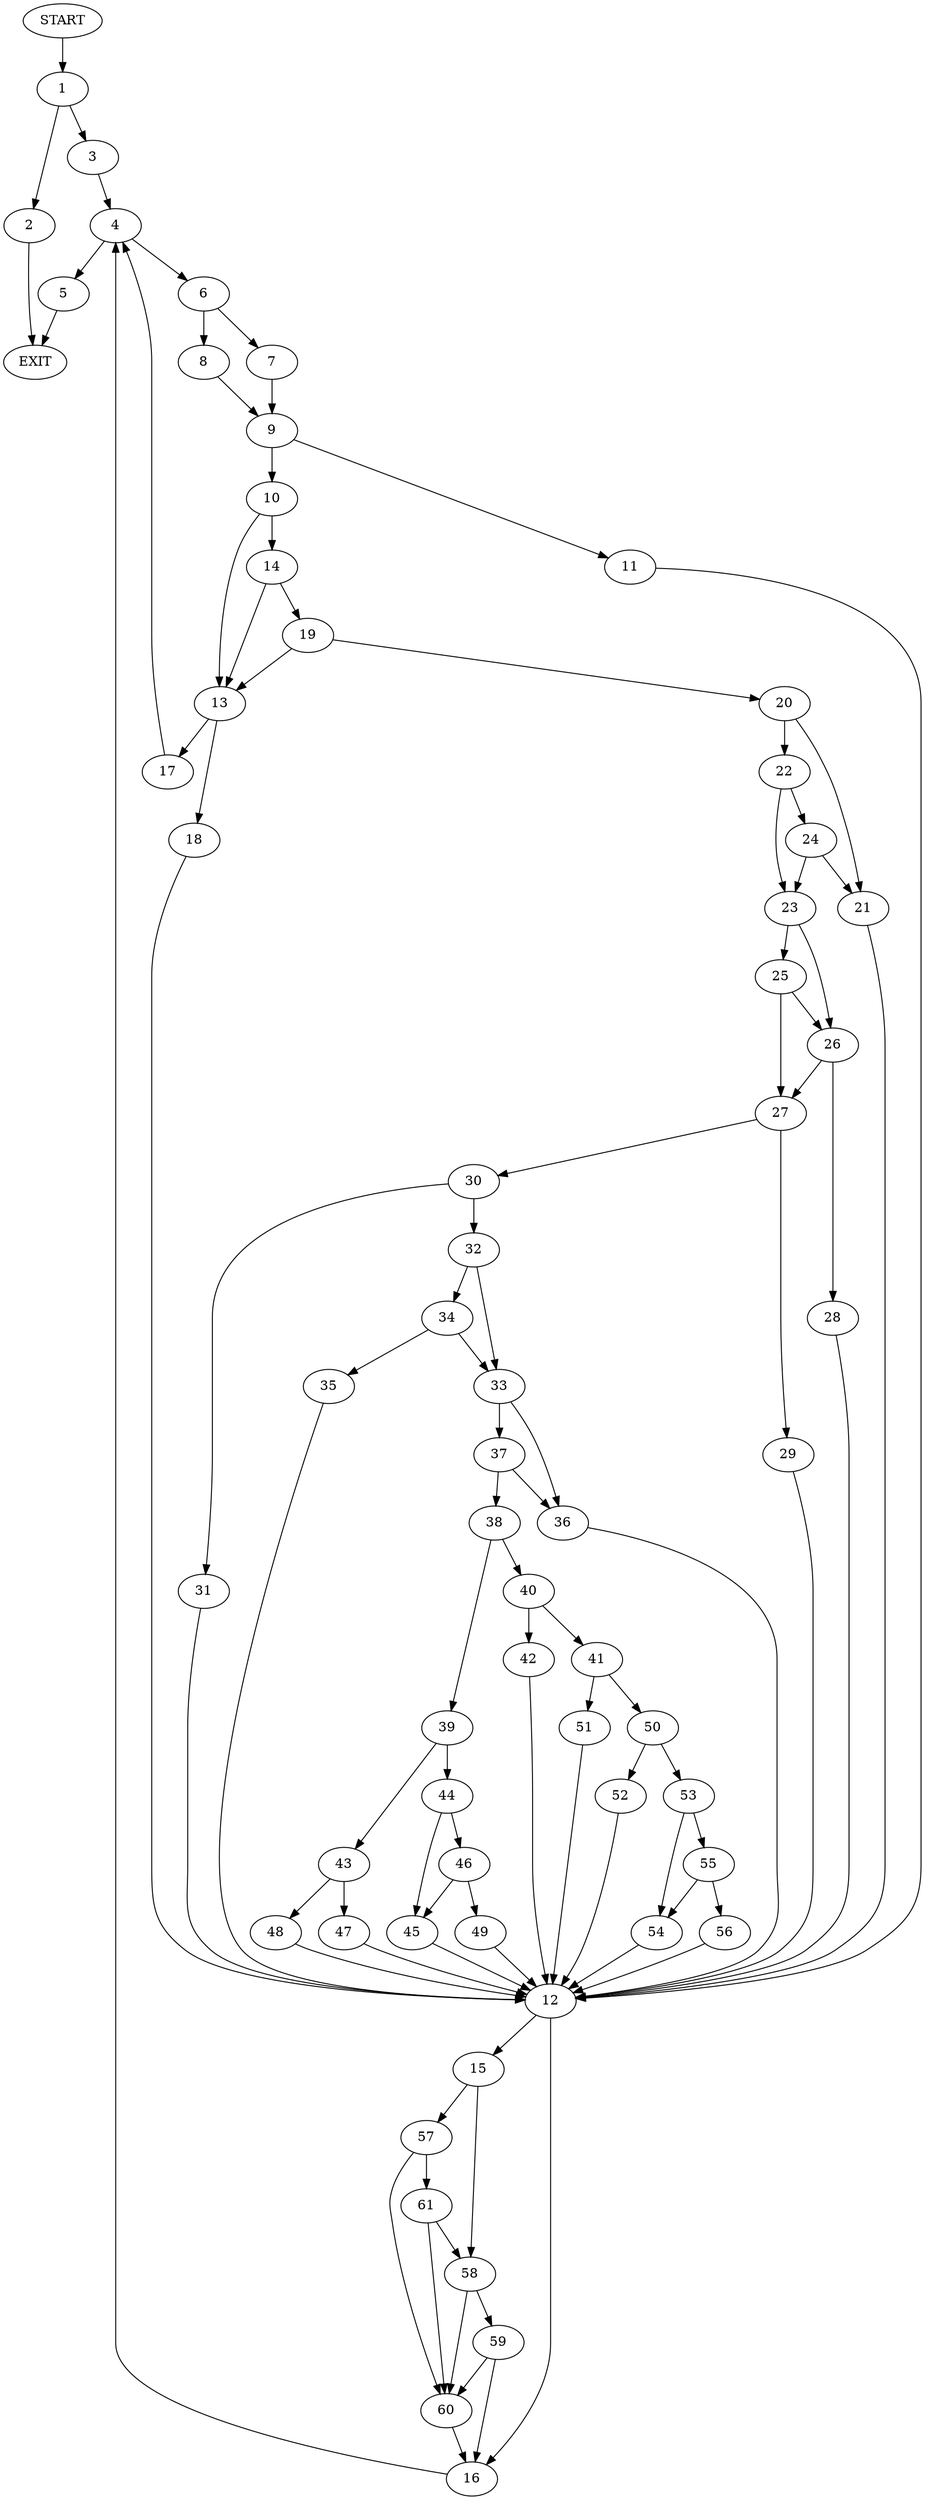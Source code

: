 digraph {
0 [label="START"]
62 [label="EXIT"]
0 -> 1
1 -> 2
1 -> 3
3 -> 4
2 -> 62
4 -> 5
4 -> 6
5 -> 62
6 -> 7
6 -> 8
8 -> 9
7 -> 9
9 -> 10
9 -> 11
11 -> 12
10 -> 13
10 -> 14
12 -> 15
12 -> 16
13 -> 17
13 -> 18
14 -> 13
14 -> 19
19 -> 13
19 -> 20
20 -> 21
20 -> 22
18 -> 12
17 -> 4
21 -> 12
22 -> 23
22 -> 24
23 -> 25
23 -> 26
24 -> 21
24 -> 23
25 -> 26
25 -> 27
26 -> 28
26 -> 27
27 -> 29
27 -> 30
28 -> 12
30 -> 31
30 -> 32
29 -> 12
32 -> 33
32 -> 34
31 -> 12
34 -> 35
34 -> 33
33 -> 36
33 -> 37
35 -> 12
37 -> 36
37 -> 38
36 -> 12
38 -> 39
38 -> 40
40 -> 41
40 -> 42
39 -> 43
39 -> 44
44 -> 45
44 -> 46
43 -> 47
43 -> 48
48 -> 12
47 -> 12
46 -> 49
46 -> 45
45 -> 12
49 -> 12
41 -> 50
41 -> 51
42 -> 12
50 -> 52
50 -> 53
51 -> 12
52 -> 12
53 -> 54
53 -> 55
55 -> 56
55 -> 54
54 -> 12
56 -> 12
16 -> 4
15 -> 57
15 -> 58
58 -> 59
58 -> 60
57 -> 61
57 -> 60
61 -> 58
61 -> 60
60 -> 16
59 -> 16
59 -> 60
}
